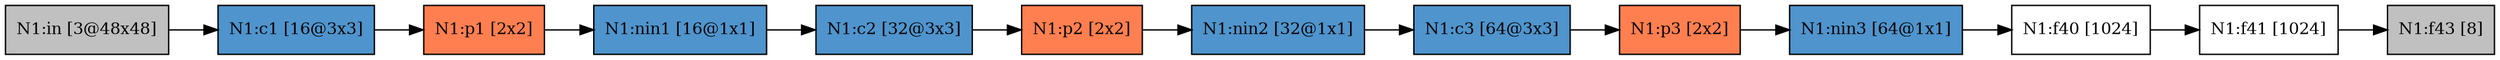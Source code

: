 digraph N1 {
rankdir=LR;
in [label="N1:in [3@48x48]",style=filled,fontsize=12, fillcolor=gray,shape=box]
c1 [label="N1:c1 [16@3x3]",style=filled,fontsize=12, fillcolor=steelblue3,shape=box]
p1 [label="N1:p1 [2x2]",style=filled,fontsize=12, fillcolor=coral,shape=box]
nin1 [label="N1:nin1 [16@1x1]",style=filled,fontsize=12, fillcolor=steelblue3,shape=box]
c2 [label="N1:c2 [32@3x3]",style=filled,fontsize=12, fillcolor=steelblue3,shape=box]
p2 [label="N1:p2 [2x2]",style=filled,fontsize=12, fillcolor=coral,shape=box]
nin2 [label="N1:nin2 [32@1x1]",style=filled,fontsize=12, fillcolor=steelblue3,shape=box]
c3 [label="N1:c3 [64@3x3]",style=filled,fontsize=12, fillcolor=steelblue3,shape=box]
p3 [label="N1:p3 [2x2]",style=filled,fontsize=12, fillcolor=coral,shape=box]
nin3 [label="N1:nin3 [64@1x1]",style=filled,fontsize=12, fillcolor=steelblue3,shape=box]
f41 [label="N1:f41 [1024]",style=filled,fontsize=12, fillcolor=White,shape=box]
f43 [label="N1:f43 [8]",style=filled,fontsize=12, fillcolor=Gray,shape=box]
f40 [label="N1:f40 [1024]",style=filled,fontsize=12, fillcolor=White,shape=box]
in->c1
c1->p1
p1->nin1
nin1->c2
c2->p2
p2->nin2
nin2->c3
c3->p3
p3->nin3
nin3->f40
f41->f43
f40->f41
}
